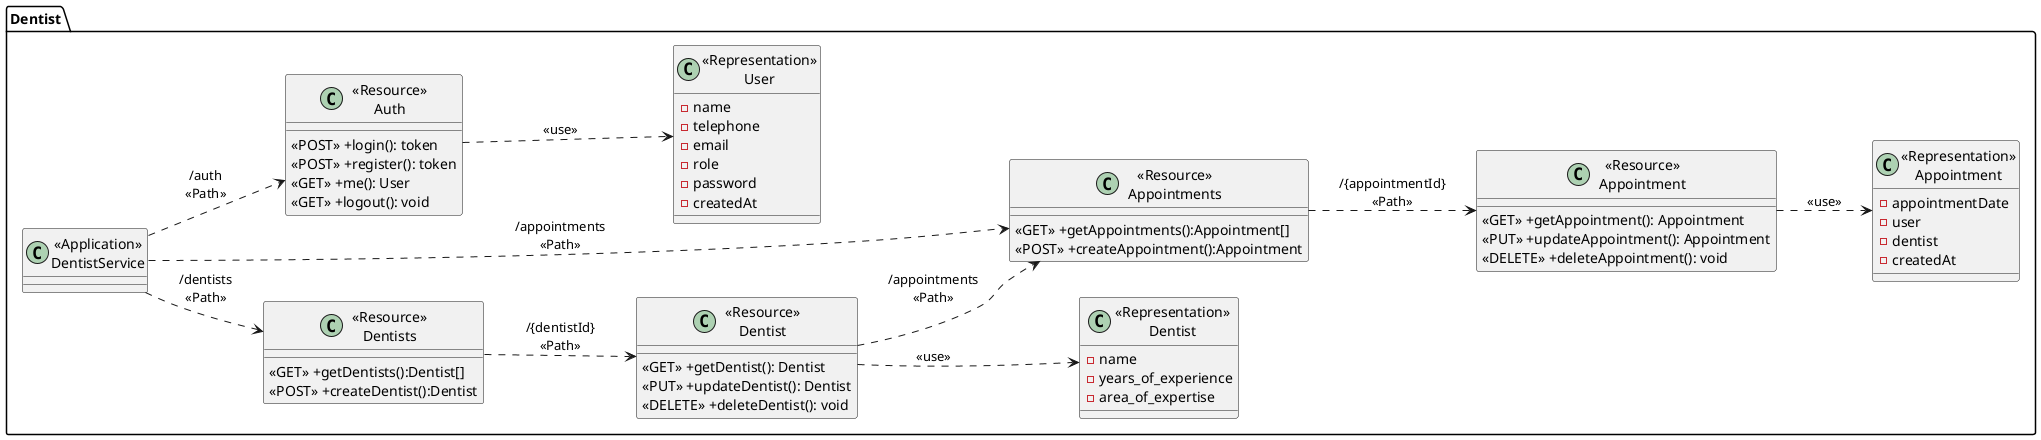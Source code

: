 @startuml DentistAPI
left to right direction
package "Dentist"{
    class "<<Application>>\nDentistService" as DentistService{}

    class "<<Resource>>\nDentists" as ResourceDentists{
        <<GET>> +getDentists():Dentist[]
        <<POST>> +createDentist():Dentist
    }

    class "<<Resource>>\nDentist" as ResourceDentist {
        <<GET>> +getDentist(): Dentist
        <<PUT>> +updateDentist(): Dentist
        <<DELETE>> +deleteDentist(): void
    }

    class "<<Resource>>\nAppointments" as ResourceAppointments{
        <<GET>> +getAppointments():Appointment[]
        <<POST>> +createAppointment():Appointment
    }

    class "<<Resource>>\nAppointment" as ResourceAppointment {
        <<GET>> +getAppointment(): Appointment
        <<PUT>> +updateAppointment(): Appointment
        <<DELETE>> +deleteAppointment(): void
    }

    class "<<Resource>>\nAuth" as ResourceAuth {
        <<POST>> +login(): token
        <<POST>> +register(): token
        <<GET>> +me(): User
        <<GET>> +logout(): void
    }

    class "<<Representation>>\nDentist" as RepresentationDentist {
        -name
        -years_of_experience
        -area_of_expertise
    }
    class "<<Representation>>\nUser" as RepresentationUser {
        -name
        -telephone
        -email
        -role
        -password
        -createdAt
    }
    class "<<Representation>>\nAppointment" as RepresentationAppointment {
        -appointmentDate
        -user
        -dentist
        -createdAt
    }

}

DentistService ..> ResourceDentists:"/dentists\n<<Path>>"
ResourceDentists ..> ResourceDentist: "/{dentistId}\n<<Path>>"
ResourceDentist ..> RepresentationDentist: "<<use>>"
ResourceDentist ..> ResourceAppointments: "/appointments\n<<Path>>"
DentistService ..> ResourceAuth: "/auth\n<<Path>>"
ResourceAuth ..> RepresentationUser: "<<use>>"
DentistService ..> ResourceAppointments: "/appointments\n<<Path>>"
ResourceAppointments ..> ResourceAppointment: "/{appointmentId}\n<<Path>>"
ResourceAppointment ..> RepresentationAppointment: "<<use>>"

@enduml